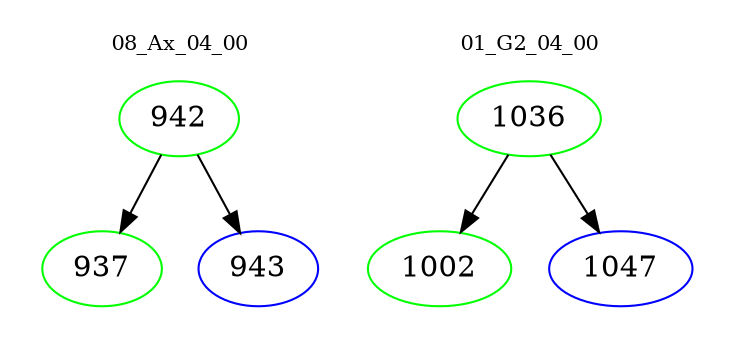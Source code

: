 digraph{
subgraph cluster_0 {
color = white
label = "08_Ax_04_00";
fontsize=10;
T0_942 [label="942", color="green"]
T0_942 -> T0_937 [color="black"]
T0_937 [label="937", color="green"]
T0_942 -> T0_943 [color="black"]
T0_943 [label="943", color="blue"]
}
subgraph cluster_1 {
color = white
label = "01_G2_04_00";
fontsize=10;
T1_1036 [label="1036", color="green"]
T1_1036 -> T1_1002 [color="black"]
T1_1002 [label="1002", color="green"]
T1_1036 -> T1_1047 [color="black"]
T1_1047 [label="1047", color="blue"]
}
}
